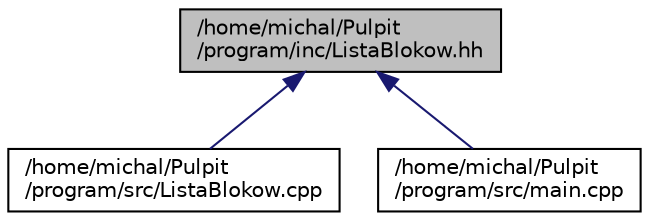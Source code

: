 digraph "/home/michal/Pulpit/program/inc/ListaBlokow.hh"
{
  edge [fontname="Helvetica",fontsize="10",labelfontname="Helvetica",labelfontsize="10"];
  node [fontname="Helvetica",fontsize="10",shape=record];
  Node1 [label="/home/michal/Pulpit\l/program/inc/ListaBlokow.hh",height=0.2,width=0.4,color="black", fillcolor="grey75", style="filled" fontcolor="black"];
  Node1 -> Node2 [dir="back",color="midnightblue",fontsize="10",style="solid",fontname="Helvetica"];
  Node2 [label="/home/michal/Pulpit\l/program/src/ListaBlokow.cpp",height=0.2,width=0.4,color="black", fillcolor="white", style="filled",URL="$_lista_blokow_8cpp.html"];
  Node1 -> Node3 [dir="back",color="midnightblue",fontsize="10",style="solid",fontname="Helvetica"];
  Node3 [label="/home/michal/Pulpit\l/program/src/main.cpp",height=0.2,width=0.4,color="black", fillcolor="white", style="filled",URL="$main_8cpp.html"];
}

